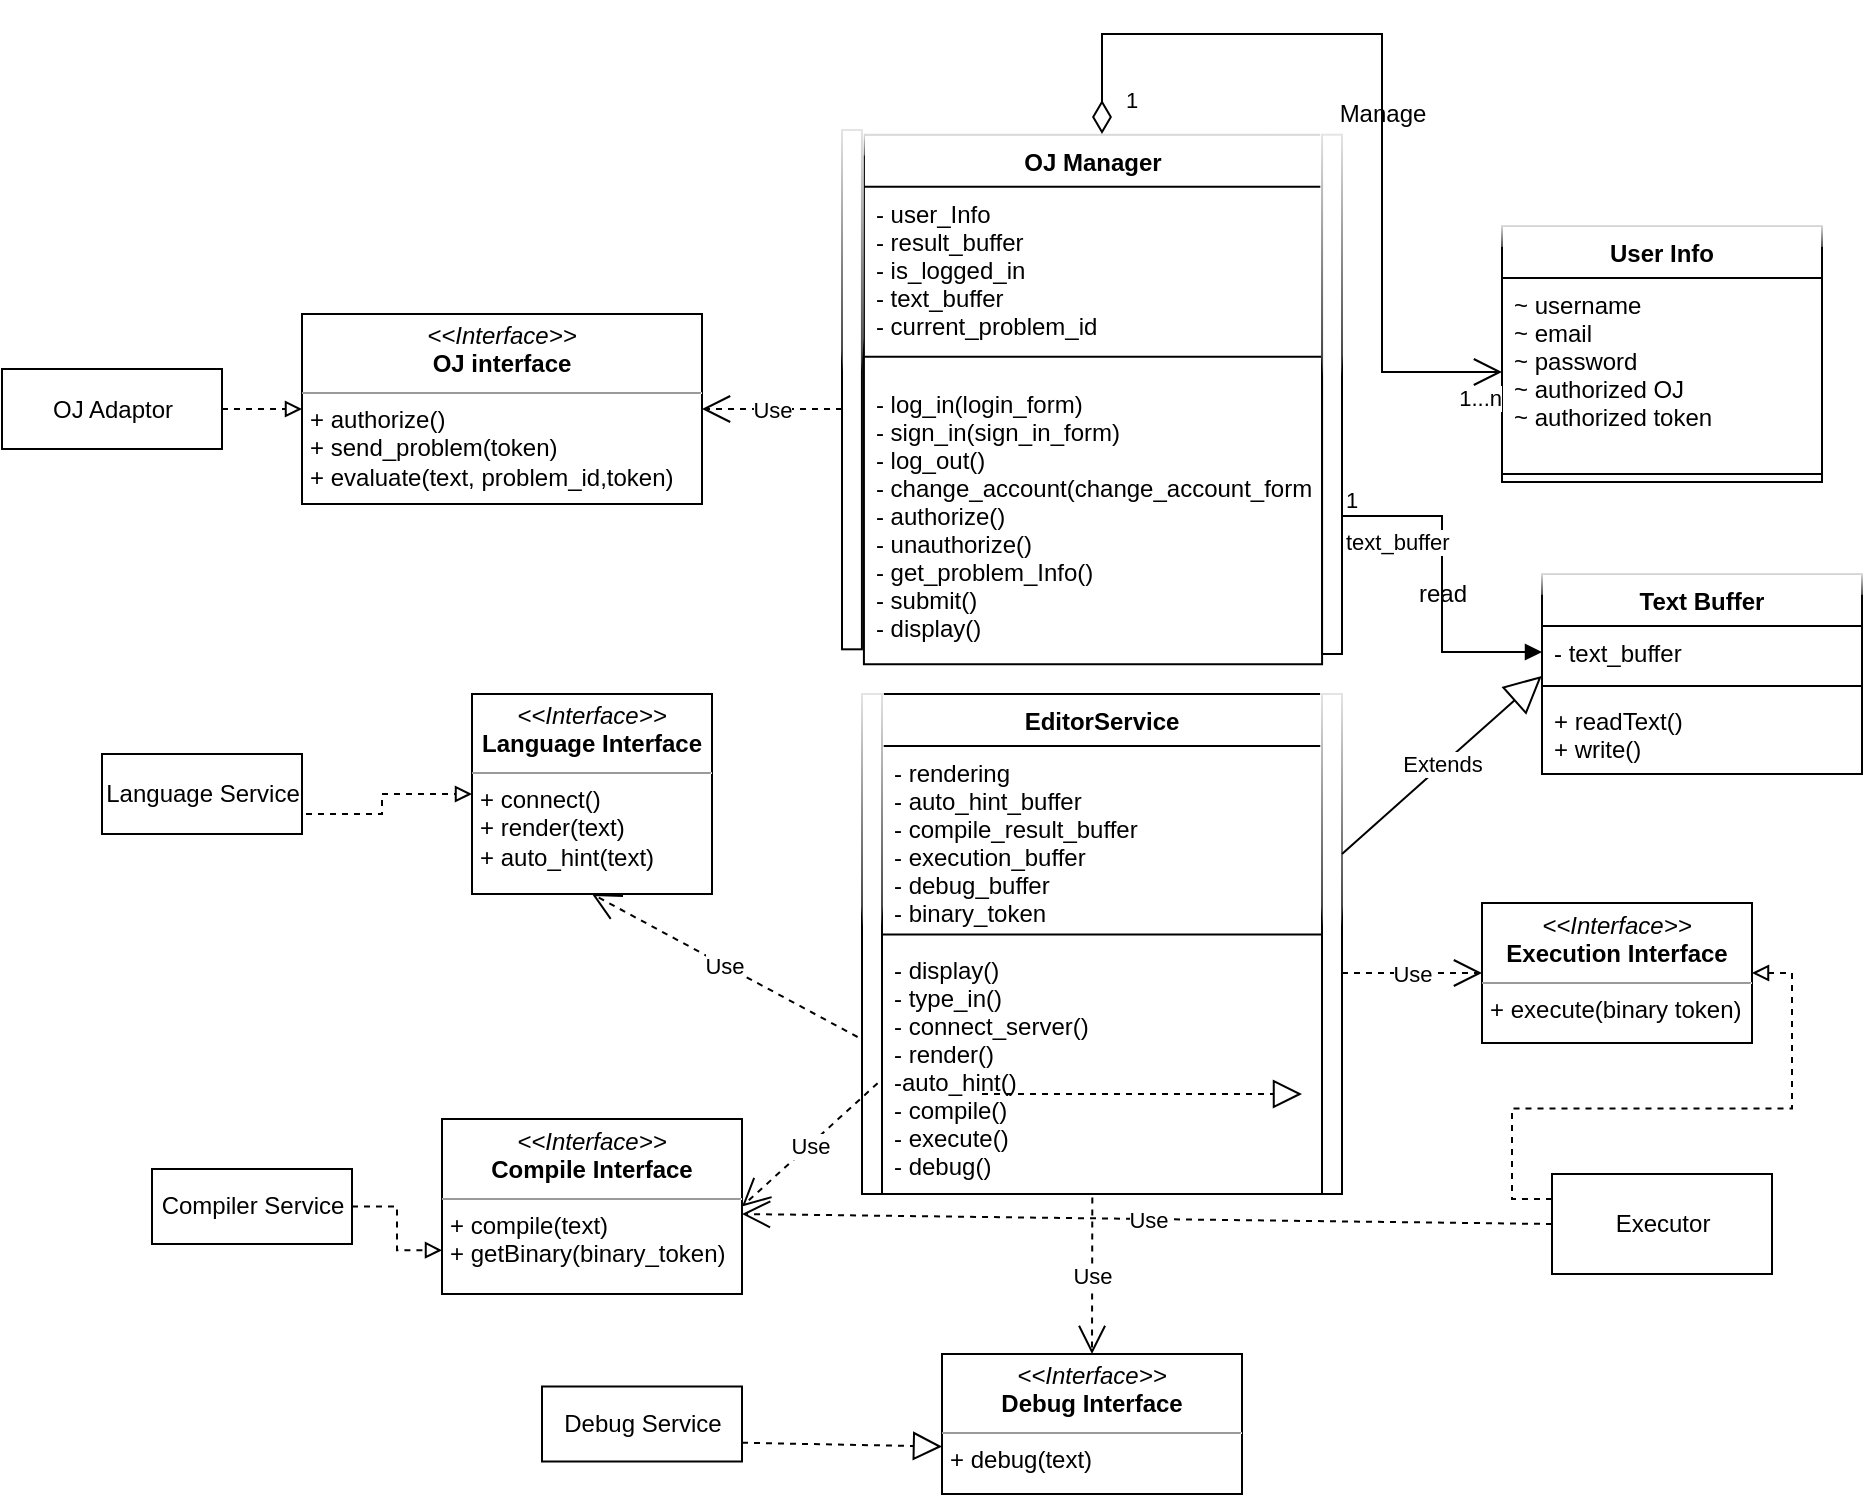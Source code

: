 <mxfile version="15.9.4" type="github">
  <diagram name="Page-1" id="c4acf3e9-155e-7222-9cf6-157b1a14988f">
    <mxGraphModel dx="1961" dy="503" grid="1" gridSize="10" guides="1" tooltips="1" connect="1" arrows="1" fold="1" page="1" pageScale="1" pageWidth="850" pageHeight="1100" background="none" math="0" shadow="0">
      <root>
        <mxCell id="0" />
        <mxCell id="1" parent="0" />
        <mxCell id="tVSR4F9iazNKwAi776XE-34" style="edgeStyle=orthogonalEdgeStyle;rounded=0;orthogonalLoop=1;jettySize=auto;html=1;exitX=1;exitY=0.5;exitDx=0;exitDy=0;entryX=0;entryY=0.75;entryDx=0;entryDy=0;dashed=1;endArrow=block;endFill=0;" parent="1" source="tVSR4F9iazNKwAi776XE-21" target="tVSR4F9iazNKwAi776XE-29" edge="1">
          <mxGeometry relative="1" as="geometry" />
        </mxCell>
        <mxCell id="tVSR4F9iazNKwAi776XE-21" value="Compiler Service" style="html=1;" parent="1" vertex="1">
          <mxGeometry x="-475" y="597.5" width="100" height="37.5" as="geometry" />
        </mxCell>
        <mxCell id="tVSR4F9iazNKwAi776XE-35" style="edgeStyle=orthogonalEdgeStyle;rounded=0;orthogonalLoop=1;jettySize=auto;html=1;exitX=0;exitY=0.25;exitDx=0;exitDy=0;entryX=1;entryY=0.5;entryDx=0;entryDy=0;dashed=1;endArrow=block;endFill=0;" parent="1" source="tVSR4F9iazNKwAi776XE-22" target="tVSR4F9iazNKwAi776XE-27" edge="1">
          <mxGeometry relative="1" as="geometry" />
        </mxCell>
        <mxCell id="tVSR4F9iazNKwAi776XE-22" value="Executor" style="html=1;" parent="1" vertex="1">
          <mxGeometry x="225" y="600" width="110" height="50" as="geometry" />
        </mxCell>
        <mxCell id="tVSR4F9iazNKwAi776XE-32" style="edgeStyle=orthogonalEdgeStyle;rounded=0;orthogonalLoop=1;jettySize=auto;html=1;exitX=1;exitY=0.5;exitDx=0;exitDy=0;endArrow=block;endFill=0;dashed=1;entryX=0;entryY=0.5;entryDx=0;entryDy=0;" parent="1" source="tVSR4F9iazNKwAi776XE-24" target="tVSR4F9iazNKwAi776XE-26" edge="1">
          <mxGeometry relative="1" as="geometry">
            <mxPoint x="-360" y="410" as="targetPoint" />
            <Array as="points">
              <mxPoint x="-400" y="420" />
              <mxPoint x="-360" y="420" />
              <mxPoint x="-360" y="410" />
            </Array>
          </mxGeometry>
        </mxCell>
        <mxCell id="tVSR4F9iazNKwAi776XE-24" value="Language Service" style="html=1;" parent="1" vertex="1">
          <mxGeometry x="-500" y="390" width="100" height="40" as="geometry" />
        </mxCell>
        <mxCell id="tVSR4F9iazNKwAi776XE-37" style="edgeStyle=orthogonalEdgeStyle;rounded=0;orthogonalLoop=1;jettySize=auto;html=1;exitX=1;exitY=0.5;exitDx=0;exitDy=0;dashed=1;endArrow=block;endFill=0;" parent="1" source="tVSR4F9iazNKwAi776XE-25" target="tVSR4F9iazNKwAi776XE-30" edge="1">
          <mxGeometry relative="1" as="geometry" />
        </mxCell>
        <mxCell id="tVSR4F9iazNKwAi776XE-25" value="OJ Adaptor" style="html=1;" parent="1" vertex="1">
          <mxGeometry x="-550" y="197.5" width="110" height="40" as="geometry" />
        </mxCell>
        <mxCell id="tVSR4F9iazNKwAi776XE-26" value="&lt;p style=&quot;margin: 0px ; margin-top: 4px ; text-align: center&quot;&gt;&lt;i&gt;&amp;lt;&amp;lt;Interface&amp;gt;&amp;gt;&lt;/i&gt;&lt;br&gt;&lt;b&gt;Language Interface&lt;/b&gt;&lt;/p&gt;&lt;hr size=&quot;1&quot;&gt;&lt;p style=&quot;margin: 0px ; margin-left: 4px&quot;&gt;+ connect()&lt;/p&gt;&lt;p style=&quot;margin: 0px ; margin-left: 4px&quot;&gt;+ render(text)&lt;/p&gt;&lt;p style=&quot;margin: 0px ; margin-left: 4px&quot;&gt;+ auto_hint(text)&lt;/p&gt;" style="verticalAlign=top;align=left;overflow=fill;fontSize=12;fontFamily=Helvetica;html=1;" parent="1" vertex="1">
          <mxGeometry x="-315" y="360" width="120" height="100" as="geometry" />
        </mxCell>
        <mxCell id="tVSR4F9iazNKwAi776XE-27" value="&lt;p style=&quot;margin: 0px ; margin-top: 4px ; text-align: center&quot;&gt;&lt;i&gt;&amp;lt;&amp;lt;Interface&amp;gt;&amp;gt;&lt;/i&gt;&lt;br&gt;&lt;b&gt;Execution Interface&lt;/b&gt;&lt;/p&gt;&lt;hr size=&quot;1&quot;&gt;&lt;p style=&quot;margin: 0px ; margin-left: 4px&quot;&gt;+ execute(binary token)&lt;/p&gt;" style="verticalAlign=top;align=left;overflow=fill;fontSize=12;fontFamily=Helvetica;html=1;" parent="1" vertex="1">
          <mxGeometry x="190" y="464.5" width="135" height="70" as="geometry" />
        </mxCell>
        <mxCell id="tVSR4F9iazNKwAi776XE-29" value="&lt;p style=&quot;margin: 0px ; margin-top: 4px ; text-align: center&quot;&gt;&lt;i&gt;&amp;lt;&amp;lt;Interface&amp;gt;&amp;gt;&lt;/i&gt;&lt;br&gt;&lt;b&gt;Compile Interface&lt;/b&gt;&lt;/p&gt;&lt;hr size=&quot;1&quot;&gt;&lt;p style=&quot;margin: 0px ; margin-left: 4px&quot;&gt;+ compile(text)&lt;/p&gt;&lt;p style=&quot;margin: 0px ; margin-left: 4px&quot;&gt;+ getBinary(binary_token)&lt;/p&gt;" style="verticalAlign=top;align=left;overflow=fill;fontSize=12;fontFamily=Helvetica;html=1;" parent="1" vertex="1">
          <mxGeometry x="-330" y="572.5" width="150" height="87.5" as="geometry" />
        </mxCell>
        <mxCell id="tVSR4F9iazNKwAi776XE-30" value="&lt;p style=&quot;margin: 0px ; margin-top: 4px ; text-align: center&quot;&gt;&lt;i&gt;&amp;lt;&amp;lt;Interface&amp;gt;&amp;gt;&lt;/i&gt;&lt;br&gt;&lt;b&gt;OJ interface&lt;/b&gt;&lt;/p&gt;&lt;hr size=&quot;1&quot;&gt;&lt;p style=&quot;margin: 0px ; margin-left: 4px&quot;&gt;+ authorize()&lt;/p&gt;&lt;p style=&quot;margin: 0px ; margin-left: 4px&quot;&gt;+ send_problem(token)&lt;/p&gt;&lt;p style=&quot;margin: 0px ; margin-left: 4px&quot;&gt;+ evaluate(text, problem_id,token)&lt;/p&gt;" style="verticalAlign=top;align=left;overflow=fill;fontSize=12;fontFamily=Helvetica;html=1;" parent="1" vertex="1">
          <mxGeometry x="-400" y="170" width="200" height="95" as="geometry" />
        </mxCell>
        <mxCell id="tVSR4F9iazNKwAi776XE-50" value="User Info" style="swimlane;fontStyle=1;align=center;verticalAlign=top;childLayout=stackLayout;horizontal=1;startSize=26;horizontalStack=0;resizeParent=1;resizeParentMax=0;resizeLast=0;collapsible=1;marginBottom=0;glass=1;" parent="1" vertex="1">
          <mxGeometry x="200" y="126" width="160" height="128" as="geometry" />
        </mxCell>
        <mxCell id="tVSR4F9iazNKwAi776XE-51" value="~ username&#xa;~ email&#xa;~ password&#xa;~ authorized OJ&#xa;~ authorized token&#xa;" style="text;strokeColor=none;fillColor=none;align=left;verticalAlign=top;spacingLeft=4;spacingRight=4;overflow=hidden;rotatable=0;points=[[0,0.5],[1,0.5]];portConstraint=eastwest;glass=1;" parent="tVSR4F9iazNKwAi776XE-50" vertex="1">
          <mxGeometry y="26" width="160" height="94" as="geometry" />
        </mxCell>
        <mxCell id="tVSR4F9iazNKwAi776XE-52" value="" style="line;strokeWidth=1;fillColor=none;align=left;verticalAlign=middle;spacingTop=-1;spacingLeft=3;spacingRight=3;rotatable=0;labelPosition=right;points=[];portConstraint=eastwest;glass=1;" parent="tVSR4F9iazNKwAi776XE-50" vertex="1">
          <mxGeometry y="120" width="160" height="8" as="geometry" />
        </mxCell>
        <mxCell id="tVSR4F9iazNKwAi776XE-71" value="" style="group" parent="1" vertex="1" connectable="0">
          <mxGeometry x="-120" y="360" width="240" height="250" as="geometry" />
        </mxCell>
        <mxCell id="tVSR4F9iazNKwAi776XE-5" value="EditorService" style="swimlane;fontStyle=1;align=center;verticalAlign=top;childLayout=stackLayout;horizontal=1;startSize=26;horizontalStack=0;resizeParent=1;resizeParentMax=0;resizeLast=0;collapsible=1;marginBottom=0;" parent="tVSR4F9iazNKwAi776XE-71" vertex="1">
          <mxGeometry x="10" width="220" height="250" as="geometry" />
        </mxCell>
        <mxCell id="tVSR4F9iazNKwAi776XE-6" value="- rendering&#xa;- auto_hint_buffer&#xa;- compile_result_buffer&#xa;- execution_buffer&#xa;- debug_buffer&#xa;- binary_token" style="text;strokeColor=none;fillColor=none;align=left;verticalAlign=top;spacingLeft=4;spacingRight=4;overflow=hidden;rotatable=0;points=[[0,0.5],[1,0.5]];portConstraint=eastwest;" parent="tVSR4F9iazNKwAi776XE-5" vertex="1">
          <mxGeometry y="26" width="220" height="90" as="geometry" />
        </mxCell>
        <mxCell id="tVSR4F9iazNKwAi776XE-7" value="" style="line;strokeWidth=1;fillColor=none;align=left;verticalAlign=middle;spacingTop=-1;spacingLeft=3;spacingRight=3;rotatable=0;labelPosition=right;points=[];portConstraint=eastwest;" parent="tVSR4F9iazNKwAi776XE-5" vertex="1">
          <mxGeometry y="116" width="220" height="8.5" as="geometry" />
        </mxCell>
        <mxCell id="tVSR4F9iazNKwAi776XE-8" value="- display()&#xa;- type_in()&#xa;- connect_server()&#xa;- render()&#xa;-auto_hint()&#xa;- compile()&#xa;- execute()&#xa;- debug()" style="text;strokeColor=none;fillColor=none;align=left;verticalAlign=top;spacingLeft=4;spacingRight=4;overflow=hidden;rotatable=0;points=[[0,0.5],[1,0.5]];portConstraint=eastwest;" parent="tVSR4F9iazNKwAi776XE-5" vertex="1">
          <mxGeometry y="124.5" width="220" height="125.5" as="geometry" />
        </mxCell>
        <mxCell id="tVSR4F9iazNKwAi776XE-69" value="" style="html=1;points=[];perimeter=orthogonalPerimeter;glass=1;verticalAlign=middle;" parent="tVSR4F9iazNKwAi776XE-71" vertex="1">
          <mxGeometry width="10" height="250" as="geometry" />
        </mxCell>
        <mxCell id="tVSR4F9iazNKwAi776XE-70" value="" style="html=1;points=[];perimeter=orthogonalPerimeter;glass=1;verticalAlign=middle;" parent="tVSR4F9iazNKwAi776XE-71" vertex="1">
          <mxGeometry x="230" width="10" height="250" as="geometry" />
        </mxCell>
        <mxCell id="tVSR4F9iazNKwAi776XE-75" value="" style="group" parent="1" vertex="1" connectable="0">
          <mxGeometry x="-130" y="78" width="250" height="262" as="geometry" />
        </mxCell>
        <mxCell id="tVSR4F9iazNKwAi776XE-13" value="OJ Manager" style="swimlane;fontStyle=1;align=center;verticalAlign=top;childLayout=stackLayout;horizontal=1;startSize=26;horizontalStack=0;resizeParent=1;resizeParentMax=0;resizeLast=0;collapsible=1;marginBottom=0;glass=1;" parent="tVSR4F9iazNKwAi776XE-75" vertex="1">
          <mxGeometry x="10.96" y="2.339" width="229.08" height="264.846" as="geometry" />
        </mxCell>
        <mxCell id="tVSR4F9iazNKwAi776XE-14" value="- user_Info&#xa;- result_buffer&#xa;- is_logged_in&#xa;- text_buffer &#xa;- current_problem_id" style="text;strokeColor=none;fillColor=none;align=left;verticalAlign=top;spacingLeft=4;spacingRight=4;overflow=hidden;rotatable=0;points=[[0,0.5],[1,0.5]];portConstraint=eastwest;" parent="tVSR4F9iazNKwAi776XE-13" vertex="1">
          <mxGeometry y="26" width="229.08" height="80.367" as="geometry" />
        </mxCell>
        <mxCell id="tVSR4F9iazNKwAi776XE-15" value="" style="line;strokeWidth=1;fillColor=none;align=left;verticalAlign=middle;spacingTop=-1;spacingLeft=3;spacingRight=3;rotatable=0;labelPosition=right;points=[];portConstraint=eastwest;" parent="tVSR4F9iazNKwAi776XE-13" vertex="1">
          <mxGeometry y="106.367" width="229.08" height="9.357" as="geometry" />
        </mxCell>
        <mxCell id="tVSR4F9iazNKwAi776XE-16" value="- log_in(login_form)&#xa;- sign_in(sign_in_form)&#xa;- log_out()&#xa;- change_account(change_account_form)&#xa;- authorize()&#xa;- unauthorize()&#xa;- get_problem_Info()&#xa;- submit()&#xa;- display()" style="text;strokeColor=none;fillColor=none;align=left;verticalAlign=middle;spacingLeft=4;spacingRight=4;overflow=hidden;rotatable=0;points=[[0,0.5],[1,0.5]];portConstraint=eastwest;" parent="tVSR4F9iazNKwAi776XE-13" vertex="1">
          <mxGeometry y="115.725" width="229.08" height="149.122" as="geometry" />
        </mxCell>
        <mxCell id="tVSR4F9iazNKwAi776XE-72" value="" style="html=1;points=[];perimeter=orthogonalPerimeter;glass=1;verticalAlign=middle;" parent="tVSR4F9iazNKwAi776XE-75" vertex="1">
          <mxGeometry width="9.96" height="259.661" as="geometry" />
        </mxCell>
        <mxCell id="tVSR4F9iazNKwAi776XE-73" value="" style="html=1;points=[];perimeter=orthogonalPerimeter;glass=1;verticalAlign=middle;" parent="tVSR4F9iazNKwAi776XE-75" vertex="1">
          <mxGeometry x="240.04" y="2.339" width="9.96" height="259.661" as="geometry" />
        </mxCell>
        <mxCell id="jlhTubElEdLQrutXq7Bg-2" value="" style="endArrow=open;html=1;endSize=12;startArrow=diamondThin;startSize=14;startFill=0;edgeStyle=orthogonalEdgeStyle;rounded=0;entryX=0;entryY=0.5;entryDx=0;entryDy=0;" parent="1" target="tVSR4F9iazNKwAi776XE-51" edge="1">
          <mxGeometry relative="1" as="geometry">
            <mxPoint y="80" as="sourcePoint" />
            <mxPoint x="-170" y="340" as="targetPoint" />
            <Array as="points">
              <mxPoint y="30" />
              <mxPoint x="140" y="30" />
              <mxPoint x="140" y="199" />
            </Array>
          </mxGeometry>
        </mxCell>
        <mxCell id="jlhTubElEdLQrutXq7Bg-3" value="1" style="edgeLabel;resizable=0;html=1;align=left;verticalAlign=top;glass=1;" parent="jlhTubElEdLQrutXq7Bg-2" connectable="0" vertex="1">
          <mxGeometry x="-1" relative="1" as="geometry">
            <mxPoint x="10" y="-30" as="offset" />
          </mxGeometry>
        </mxCell>
        <mxCell id="jlhTubElEdLQrutXq7Bg-4" value="1...n" style="edgeLabel;resizable=0;html=1;align=right;verticalAlign=top;glass=1;" parent="jlhTubElEdLQrutXq7Bg-2" connectable="0" vertex="1">
          <mxGeometry x="1" relative="1" as="geometry" />
        </mxCell>
        <mxCell id="jlhTubElEdLQrutXq7Bg-13" value="Text Buffer" style="swimlane;fontStyle=1;align=center;verticalAlign=top;childLayout=stackLayout;horizontal=1;startSize=26;horizontalStack=0;resizeParent=1;resizeParentMax=0;resizeLast=0;collapsible=1;marginBottom=0;glass=1;" parent="1" vertex="1">
          <mxGeometry x="220" y="300" width="160" height="100" as="geometry" />
        </mxCell>
        <mxCell id="jlhTubElEdLQrutXq7Bg-14" value="- text_buffer" style="text;strokeColor=none;fillColor=none;align=left;verticalAlign=top;spacingLeft=4;spacingRight=4;overflow=hidden;rotatable=0;points=[[0,0.5],[1,0.5]];portConstraint=eastwest;glass=1;" parent="jlhTubElEdLQrutXq7Bg-13" vertex="1">
          <mxGeometry y="26" width="160" height="26" as="geometry" />
        </mxCell>
        <mxCell id="jlhTubElEdLQrutXq7Bg-15" value="" style="line;strokeWidth=1;fillColor=none;align=left;verticalAlign=middle;spacingTop=-1;spacingLeft=3;spacingRight=3;rotatable=0;labelPosition=right;points=[];portConstraint=eastwest;glass=1;" parent="jlhTubElEdLQrutXq7Bg-13" vertex="1">
          <mxGeometry y="52" width="160" height="8" as="geometry" />
        </mxCell>
        <mxCell id="jlhTubElEdLQrutXq7Bg-16" value="+ readText()&#xa;+ write()" style="text;strokeColor=none;fillColor=none;align=left;verticalAlign=top;spacingLeft=4;spacingRight=4;overflow=hidden;rotatable=0;points=[[0,0.5],[1,0.5]];portConstraint=eastwest;glass=1;" parent="jlhTubElEdLQrutXq7Bg-13" vertex="1">
          <mxGeometry y="60" width="160" height="40" as="geometry" />
        </mxCell>
        <mxCell id="jlhTubElEdLQrutXq7Bg-17" value="Use" style="endArrow=open;endSize=12;dashed=1;html=1;rounded=0;entryX=0.5;entryY=1;entryDx=0;entryDy=0;exitX=-0.22;exitY=0.686;exitDx=0;exitDy=0;exitPerimeter=0;" parent="1" source="tVSR4F9iazNKwAi776XE-69" target="tVSR4F9iazNKwAi776XE-26" edge="1">
          <mxGeometry width="160" relative="1" as="geometry">
            <mxPoint x="-425" y="520" as="sourcePoint" />
            <mxPoint x="-265" y="520" as="targetPoint" />
          </mxGeometry>
        </mxCell>
        <mxCell id="jlhTubElEdLQrutXq7Bg-18" value="Use" style="endArrow=open;endSize=12;dashed=1;html=1;rounded=0;entryX=1;entryY=0.5;entryDx=0;entryDy=0;exitX=-0.22;exitY=0.686;exitDx=0;exitDy=0;exitPerimeter=0;" parent="1" target="tVSR4F9iazNKwAi776XE-29" edge="1">
          <mxGeometry width="160" relative="1" as="geometry">
            <mxPoint x="-112.2" y="554.64" as="sourcePoint" />
            <mxPoint x="-260" y="470" as="targetPoint" />
            <Array as="points" />
          </mxGeometry>
        </mxCell>
        <mxCell id="jlhTubElEdLQrutXq7Bg-19" value="Use" style="endArrow=open;endSize=12;dashed=1;html=1;rounded=0;exitX=0;exitY=0.5;exitDx=0;exitDy=0;" parent="1" source="tVSR4F9iazNKwAi776XE-22" edge="1">
          <mxGeometry width="160" relative="1" as="geometry">
            <mxPoint x="-102.2" y="564.64" as="sourcePoint" />
            <mxPoint x="-180" y="620" as="targetPoint" />
            <Array as="points" />
          </mxGeometry>
        </mxCell>
        <mxCell id="jlhTubElEdLQrutXq7Bg-20" value="Use" style="endArrow=open;endSize=12;dashed=1;html=1;rounded=0;entryX=0;entryY=0.5;entryDx=0;entryDy=0;" parent="1" source="tVSR4F9iazNKwAi776XE-70" target="tVSR4F9iazNKwAi776XE-27" edge="1">
          <mxGeometry width="160" relative="1" as="geometry">
            <mxPoint x="400" y="725" as="sourcePoint" />
            <mxPoint x="20" y="710" as="targetPoint" />
            <Array as="points" />
          </mxGeometry>
        </mxCell>
        <mxCell id="jlhTubElEdLQrutXq7Bg-28" value="Extends" style="endArrow=block;endSize=16;endFill=0;html=1;rounded=0;entryX=-0.001;entryY=0.962;entryDx=0;entryDy=0;entryPerimeter=0;" parent="1" target="jlhTubElEdLQrutXq7Bg-14" edge="1">
          <mxGeometry width="160" relative="1" as="geometry">
            <mxPoint x="120" y="440" as="sourcePoint" />
            <mxPoint x="280" y="440" as="targetPoint" />
          </mxGeometry>
        </mxCell>
        <mxCell id="jlhTubElEdLQrutXq7Bg-30" value="text_buffer" style="endArrow=block;endFill=1;html=1;edgeStyle=orthogonalEdgeStyle;align=left;verticalAlign=top;rounded=0;entryX=0;entryY=0.5;entryDx=0;entryDy=0;" parent="1" target="jlhTubElEdLQrutXq7Bg-14" edge="1">
          <mxGeometry x="-1" relative="1" as="geometry">
            <mxPoint x="120" y="271" as="sourcePoint" />
            <mxPoint x="270.04" y="270.625" as="targetPoint" />
            <Array as="points">
              <mxPoint x="170" y="271" />
              <mxPoint x="170" y="339" />
            </Array>
          </mxGeometry>
        </mxCell>
        <mxCell id="jlhTubElEdLQrutXq7Bg-31" value="1" style="edgeLabel;resizable=0;html=1;align=left;verticalAlign=bottom;glass=1;" parent="jlhTubElEdLQrutXq7Bg-30" connectable="0" vertex="1">
          <mxGeometry x="-1" relative="1" as="geometry" />
        </mxCell>
        <mxCell id="jlhTubElEdLQrutXq7Bg-34" value="Use" style="endArrow=open;endSize=12;dashed=1;html=1;rounded=0;entryX=1;entryY=0.5;entryDx=0;entryDy=0;" parent="1" source="tVSR4F9iazNKwAi776XE-72" target="tVSR4F9iazNKwAi776XE-30" edge="1">
          <mxGeometry width="160" relative="1" as="geometry">
            <mxPoint x="-97.2" y="329.64" as="sourcePoint" />
            <mxPoint x="-230" y="265" as="targetPoint" />
          </mxGeometry>
        </mxCell>
        <mxCell id="jlhTubElEdLQrutXq7Bg-35" value="read" style="text;html=1;align=center;verticalAlign=middle;resizable=0;points=[];autosize=1;strokeColor=none;fillColor=none;" parent="1" vertex="1">
          <mxGeometry x="150" y="300" width="40" height="20" as="geometry" />
        </mxCell>
        <mxCell id="jlhTubElEdLQrutXq7Bg-36" value="Manage" style="text;html=1;align=center;verticalAlign=middle;resizable=0;points=[];autosize=1;strokeColor=none;fillColor=none;" parent="1" vertex="1">
          <mxGeometry x="110" y="60" width="60" height="20" as="geometry" />
        </mxCell>
        <mxCell id="TtDg9xwhxKxmPdqFcSzM-1" value="Debug Service" style="html=1;" vertex="1" parent="1">
          <mxGeometry x="-280" y="706.25" width="100" height="37.5" as="geometry" />
        </mxCell>
        <mxCell id="TtDg9xwhxKxmPdqFcSzM-2" value="&lt;p style=&quot;margin: 0px ; margin-top: 4px ; text-align: center&quot;&gt;&lt;i&gt;&amp;lt;&amp;lt;Interface&amp;gt;&amp;gt;&lt;/i&gt;&lt;br&gt;&lt;b&gt;Debug Interface&lt;/b&gt;&lt;/p&gt;&lt;hr size=&quot;1&quot;&gt;&lt;p style=&quot;margin: 0px ; margin-left: 4px&quot;&gt;+ debug(text)&lt;/p&gt;&lt;p style=&quot;margin: 0px ; margin-left: 4px&quot;&gt;&lt;br&gt;&lt;/p&gt;" style="verticalAlign=top;align=left;overflow=fill;fontSize=12;fontFamily=Helvetica;html=1;" vertex="1" parent="1">
          <mxGeometry x="-80" y="690" width="150" height="70" as="geometry" />
        </mxCell>
        <mxCell id="TtDg9xwhxKxmPdqFcSzM-3" value="Use" style="endArrow=open;endSize=12;dashed=1;html=1;rounded=0;exitX=0.478;exitY=1.014;exitDx=0;exitDy=0;exitPerimeter=0;entryX=0.5;entryY=0;entryDx=0;entryDy=0;" edge="1" parent="1" source="tVSR4F9iazNKwAi776XE-8" target="TtDg9xwhxKxmPdqFcSzM-2">
          <mxGeometry width="160" relative="1" as="geometry">
            <mxPoint x="-30" y="640" as="sourcePoint" />
            <mxPoint x="130" y="640" as="targetPoint" />
          </mxGeometry>
        </mxCell>
        <mxCell id="TtDg9xwhxKxmPdqFcSzM-4" value="" style="endArrow=block;dashed=1;endFill=0;endSize=12;html=1;rounded=0;" edge="1" parent="1">
          <mxGeometry width="160" relative="1" as="geometry">
            <mxPoint x="-60" y="560" as="sourcePoint" />
            <mxPoint x="100" y="560" as="targetPoint" />
          </mxGeometry>
        </mxCell>
        <mxCell id="TtDg9xwhxKxmPdqFcSzM-5" value="" style="endArrow=block;dashed=1;endFill=0;endSize=12;html=1;rounded=0;exitX=1;exitY=0.75;exitDx=0;exitDy=0;entryX=0;entryY=0.661;entryDx=0;entryDy=0;entryPerimeter=0;" edge="1" parent="1" source="TtDg9xwhxKxmPdqFcSzM-1" target="TtDg9xwhxKxmPdqFcSzM-2">
          <mxGeometry width="160" relative="1" as="geometry">
            <mxPoint x="-200" y="740" as="sourcePoint" />
            <mxPoint x="-40" y="740" as="targetPoint" />
          </mxGeometry>
        </mxCell>
      </root>
    </mxGraphModel>
  </diagram>
</mxfile>

